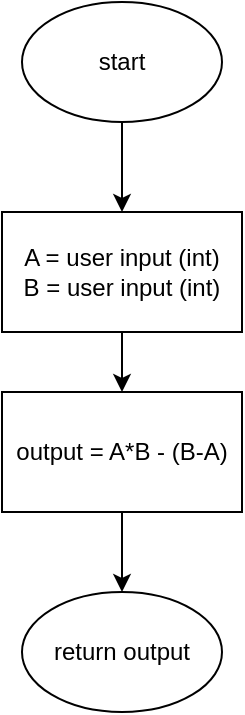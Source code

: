 <mxfile version="24.7.17">
  <diagram name="Page-1" id="BDMaca4tNWh2_gFdrc6Y">
    <mxGraphModel dx="429" dy="506" grid="1" gridSize="10" guides="1" tooltips="1" connect="1" arrows="1" fold="1" page="1" pageScale="1" pageWidth="850" pageHeight="1100" math="0" shadow="0">
      <root>
        <mxCell id="0" />
        <mxCell id="1" parent="0" />
        <mxCell id="cHG2QNLBliySzH62v2Su-18" style="edgeStyle=orthogonalEdgeStyle;rounded=0;orthogonalLoop=1;jettySize=auto;html=1;exitX=0.5;exitY=1;exitDx=0;exitDy=0;entryX=0;entryY=0.5;entryDx=0;entryDy=0;" parent="1" edge="1">
          <mxGeometry relative="1" as="geometry">
            <mxPoint x="140" y="650.0" as="targetPoint" />
            <Array as="points">
              <mxPoint x="200" y="810" />
              <mxPoint x="90" y="810" />
              <mxPoint x="90" y="650" />
            </Array>
          </mxGeometry>
        </mxCell>
        <mxCell id="ISvxgpOrGJAC0EKzoA7A-2" value="" style="edgeStyle=orthogonalEdgeStyle;rounded=0;orthogonalLoop=1;jettySize=auto;html=1;" edge="1" parent="1" source="Dd2x5SI80GlNWn_Gx7xL-1" target="ISvxgpOrGJAC0EKzoA7A-1">
          <mxGeometry relative="1" as="geometry" />
        </mxCell>
        <mxCell id="Dd2x5SI80GlNWn_Gx7xL-1" value="start" style="ellipse;whiteSpace=wrap;html=1;" parent="1" vertex="1">
          <mxGeometry x="153" y="95" width="100" height="60" as="geometry" />
        </mxCell>
        <mxCell id="ISvxgpOrGJAC0EKzoA7A-4" value="" style="edgeStyle=orthogonalEdgeStyle;rounded=0;orthogonalLoop=1;jettySize=auto;html=1;" edge="1" parent="1" source="ISvxgpOrGJAC0EKzoA7A-1" target="ISvxgpOrGJAC0EKzoA7A-3">
          <mxGeometry relative="1" as="geometry" />
        </mxCell>
        <mxCell id="ISvxgpOrGJAC0EKzoA7A-1" value="A = user input (int)&lt;div&gt;B = user input (int)&lt;/div&gt;" style="rounded=0;whiteSpace=wrap;html=1;" vertex="1" parent="1">
          <mxGeometry x="143" y="200" width="120" height="60" as="geometry" />
        </mxCell>
        <mxCell id="ISvxgpOrGJAC0EKzoA7A-6" value="" style="edgeStyle=orthogonalEdgeStyle;rounded=0;orthogonalLoop=1;jettySize=auto;html=1;" edge="1" parent="1" source="ISvxgpOrGJAC0EKzoA7A-3" target="ISvxgpOrGJAC0EKzoA7A-5">
          <mxGeometry relative="1" as="geometry" />
        </mxCell>
        <mxCell id="ISvxgpOrGJAC0EKzoA7A-3" value="output = A*B - (B-A)" style="whiteSpace=wrap;html=1;rounded=0;" vertex="1" parent="1">
          <mxGeometry x="143" y="290" width="120" height="60" as="geometry" />
        </mxCell>
        <mxCell id="ISvxgpOrGJAC0EKzoA7A-5" value="return output" style="ellipse;whiteSpace=wrap;html=1;" vertex="1" parent="1">
          <mxGeometry x="153" y="390" width="100" height="60" as="geometry" />
        </mxCell>
      </root>
    </mxGraphModel>
  </diagram>
</mxfile>
